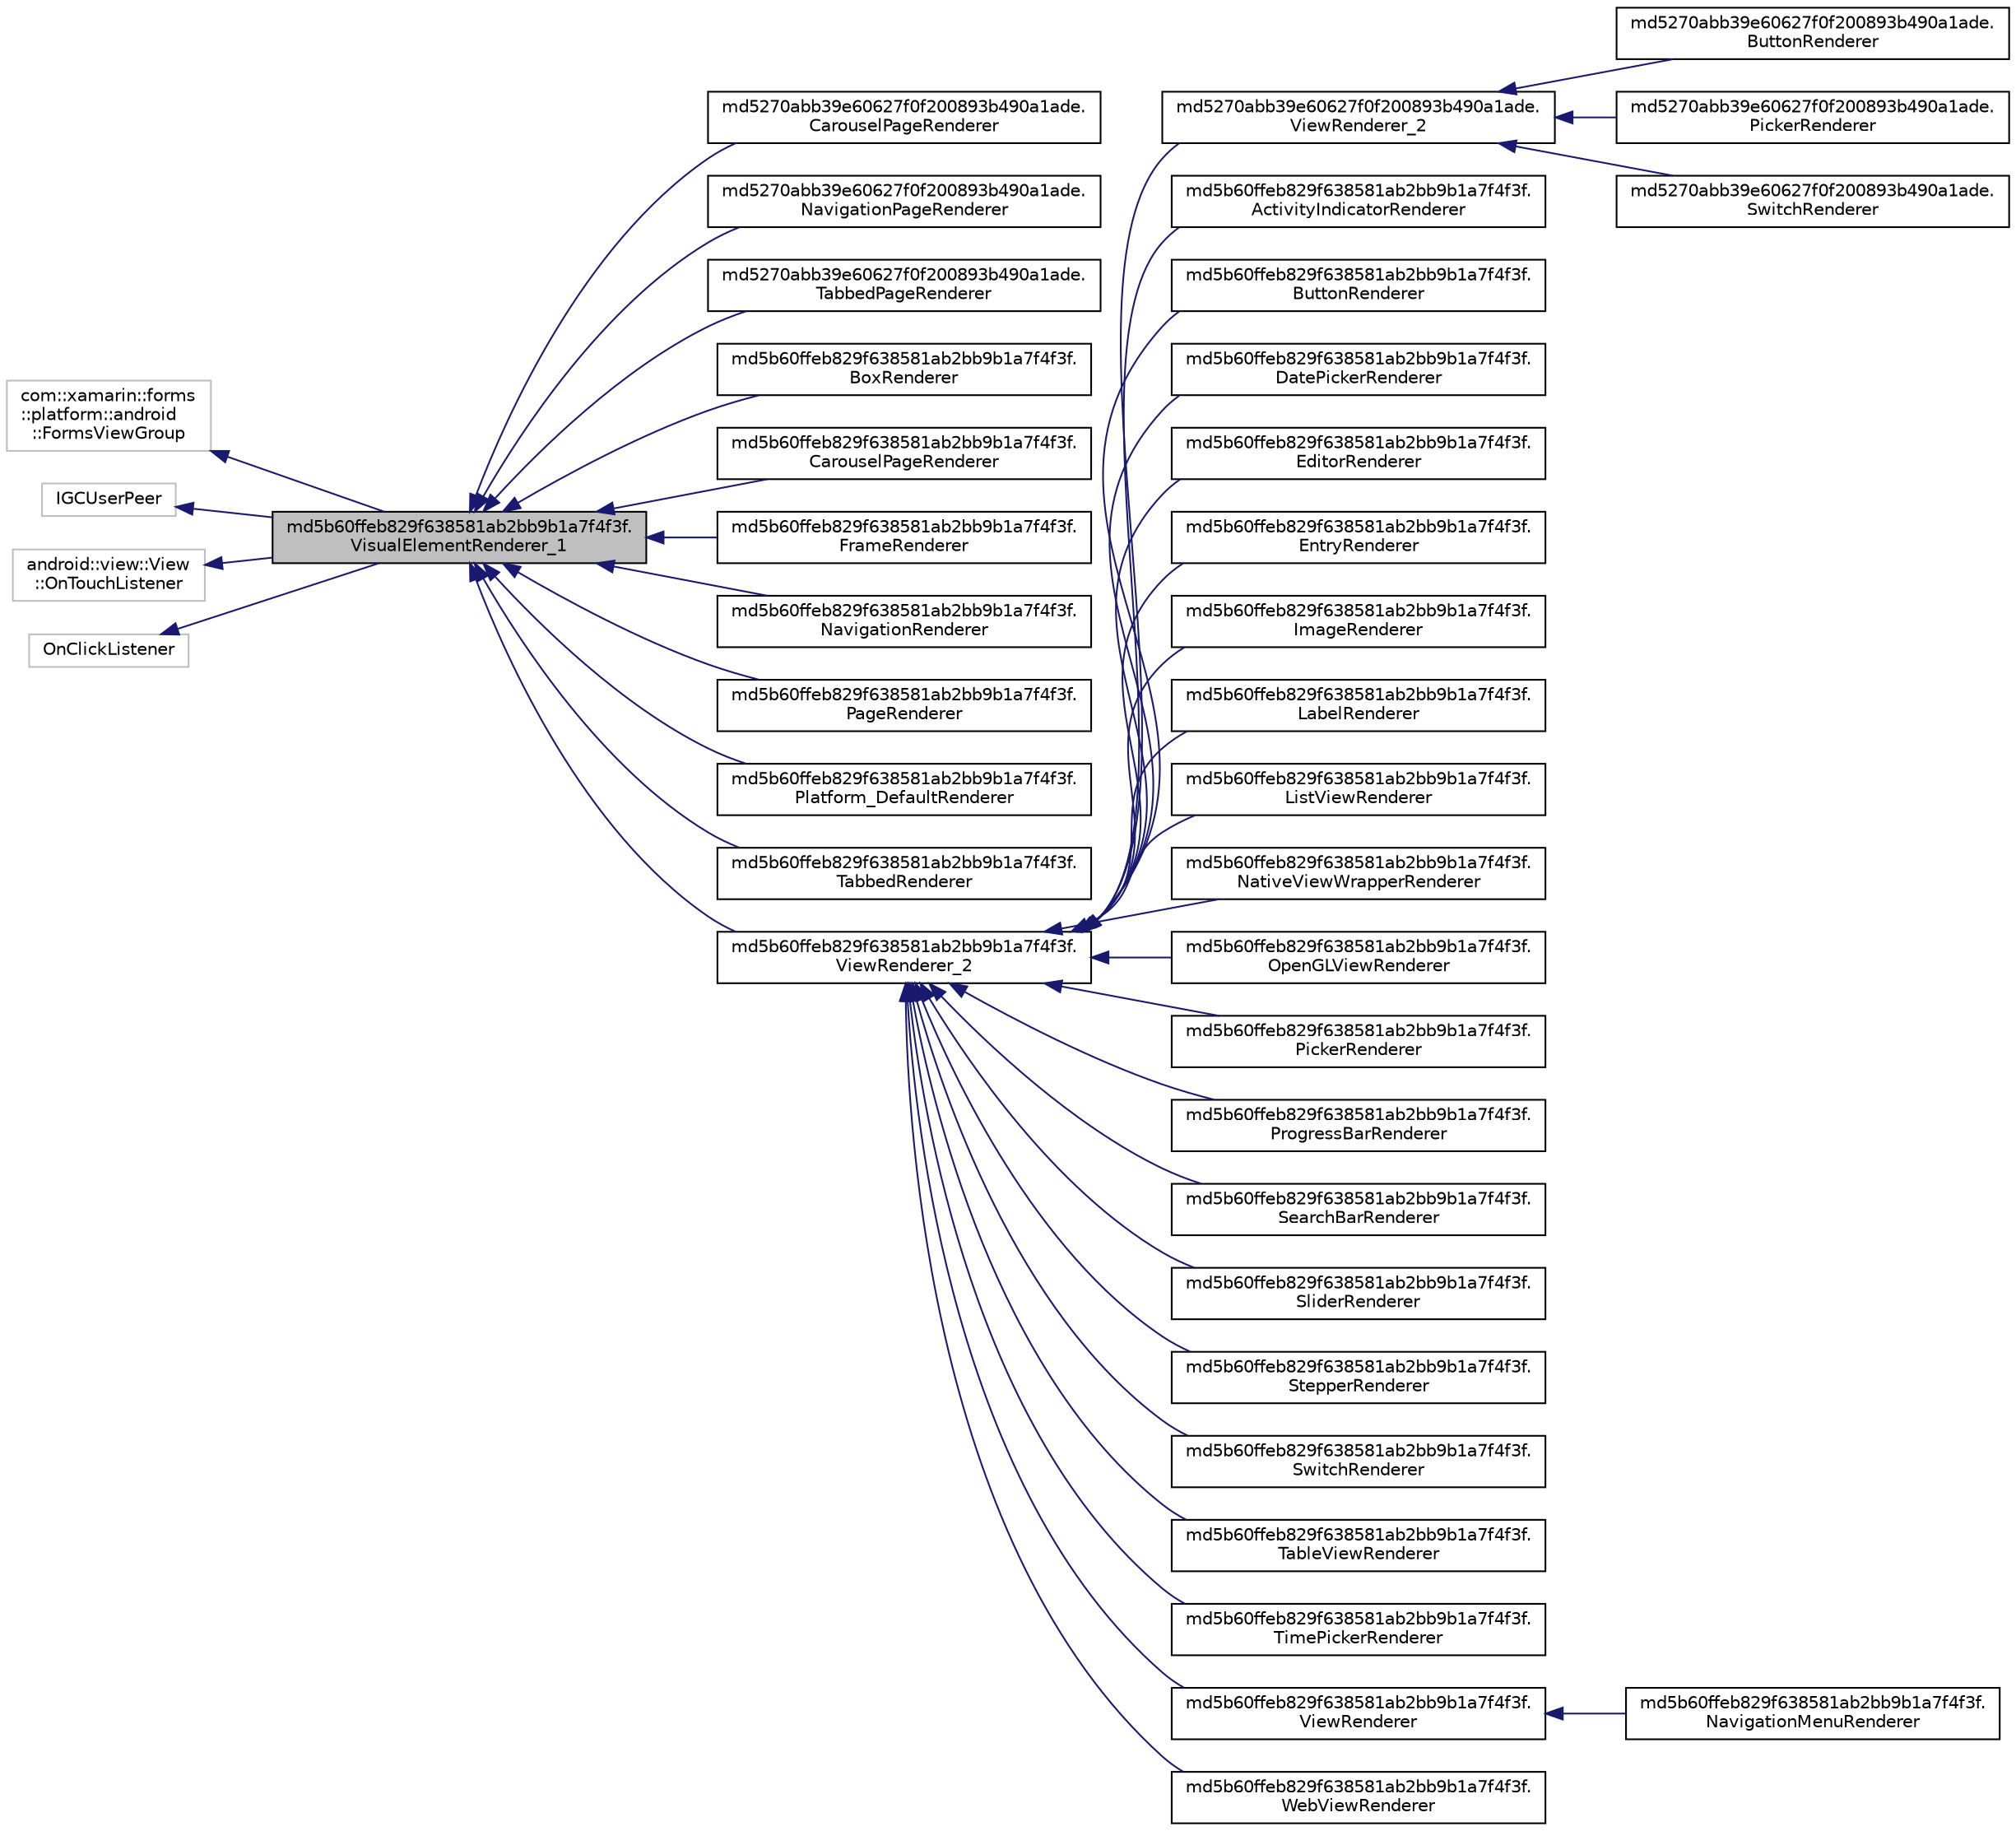 digraph "md5b60ffeb829f638581ab2bb9b1a7f4f3f.VisualElementRenderer_1"
{
  edge [fontname="Helvetica",fontsize="10",labelfontname="Helvetica",labelfontsize="10"];
  node [fontname="Helvetica",fontsize="10",shape=record];
  rankdir="LR";
  Node0 [label="md5b60ffeb829f638581ab2bb9b1a7f4f3f.\lVisualElementRenderer_1",height=0.2,width=0.4,color="black", fillcolor="grey75", style="filled", fontcolor="black"];
  Node1 -> Node0 [dir="back",color="midnightblue",fontsize="10",style="solid",fontname="Helvetica"];
  Node1 [label="com::xamarin::forms\l::platform::android\l::FormsViewGroup",height=0.2,width=0.4,color="grey75", fillcolor="white", style="filled"];
  Node2 -> Node0 [dir="back",color="midnightblue",fontsize="10",style="solid",fontname="Helvetica"];
  Node2 [label="IGCUserPeer",height=0.2,width=0.4,color="grey75", fillcolor="white", style="filled"];
  Node3 -> Node0 [dir="back",color="midnightblue",fontsize="10",style="solid",fontname="Helvetica"];
  Node3 [label="android::view::View\l::OnTouchListener",height=0.2,width=0.4,color="grey75", fillcolor="white", style="filled"];
  Node4 -> Node0 [dir="back",color="midnightblue",fontsize="10",style="solid",fontname="Helvetica"];
  Node4 [label="OnClickListener",height=0.2,width=0.4,color="grey75", fillcolor="white", style="filled"];
  Node0 -> Node5 [dir="back",color="midnightblue",fontsize="10",style="solid",fontname="Helvetica"];
  Node5 [label="md5270abb39e60627f0f200893b490a1ade.\lCarouselPageRenderer",height=0.2,width=0.4,color="black", fillcolor="white", style="filled",URL="$classmd5270abb39e60627f0f200893b490a1ade_1_1_carousel_page_renderer.html"];
  Node0 -> Node6 [dir="back",color="midnightblue",fontsize="10",style="solid",fontname="Helvetica"];
  Node6 [label="md5270abb39e60627f0f200893b490a1ade.\lNavigationPageRenderer",height=0.2,width=0.4,color="black", fillcolor="white", style="filled",URL="$classmd5270abb39e60627f0f200893b490a1ade_1_1_navigation_page_renderer.html"];
  Node0 -> Node7 [dir="back",color="midnightblue",fontsize="10",style="solid",fontname="Helvetica"];
  Node7 [label="md5270abb39e60627f0f200893b490a1ade.\lTabbedPageRenderer",height=0.2,width=0.4,color="black", fillcolor="white", style="filled",URL="$classmd5270abb39e60627f0f200893b490a1ade_1_1_tabbed_page_renderer.html"];
  Node0 -> Node8 [dir="back",color="midnightblue",fontsize="10",style="solid",fontname="Helvetica"];
  Node8 [label="md5b60ffeb829f638581ab2bb9b1a7f4f3f.\lBoxRenderer",height=0.2,width=0.4,color="black", fillcolor="white", style="filled",URL="$classmd5b60ffeb829f638581ab2bb9b1a7f4f3f_1_1_box_renderer.html"];
  Node0 -> Node9 [dir="back",color="midnightblue",fontsize="10",style="solid",fontname="Helvetica"];
  Node9 [label="md5b60ffeb829f638581ab2bb9b1a7f4f3f.\lCarouselPageRenderer",height=0.2,width=0.4,color="black", fillcolor="white", style="filled",URL="$classmd5b60ffeb829f638581ab2bb9b1a7f4f3f_1_1_carousel_page_renderer.html"];
  Node0 -> Node10 [dir="back",color="midnightblue",fontsize="10",style="solid",fontname="Helvetica"];
  Node10 [label="md5b60ffeb829f638581ab2bb9b1a7f4f3f.\lFrameRenderer",height=0.2,width=0.4,color="black", fillcolor="white", style="filled",URL="$classmd5b60ffeb829f638581ab2bb9b1a7f4f3f_1_1_frame_renderer.html"];
  Node0 -> Node11 [dir="back",color="midnightblue",fontsize="10",style="solid",fontname="Helvetica"];
  Node11 [label="md5b60ffeb829f638581ab2bb9b1a7f4f3f.\lNavigationRenderer",height=0.2,width=0.4,color="black", fillcolor="white", style="filled",URL="$classmd5b60ffeb829f638581ab2bb9b1a7f4f3f_1_1_navigation_renderer.html"];
  Node0 -> Node12 [dir="back",color="midnightblue",fontsize="10",style="solid",fontname="Helvetica"];
  Node12 [label="md5b60ffeb829f638581ab2bb9b1a7f4f3f.\lPageRenderer",height=0.2,width=0.4,color="black", fillcolor="white", style="filled",URL="$classmd5b60ffeb829f638581ab2bb9b1a7f4f3f_1_1_page_renderer.html"];
  Node0 -> Node13 [dir="back",color="midnightblue",fontsize="10",style="solid",fontname="Helvetica"];
  Node13 [label="md5b60ffeb829f638581ab2bb9b1a7f4f3f.\lPlatform_DefaultRenderer",height=0.2,width=0.4,color="black", fillcolor="white", style="filled",URL="$classmd5b60ffeb829f638581ab2bb9b1a7f4f3f_1_1_platform___default_renderer.html"];
  Node0 -> Node14 [dir="back",color="midnightblue",fontsize="10",style="solid",fontname="Helvetica"];
  Node14 [label="md5b60ffeb829f638581ab2bb9b1a7f4f3f.\lTabbedRenderer",height=0.2,width=0.4,color="black", fillcolor="white", style="filled",URL="$classmd5b60ffeb829f638581ab2bb9b1a7f4f3f_1_1_tabbed_renderer.html"];
  Node0 -> Node15 [dir="back",color="midnightblue",fontsize="10",style="solid",fontname="Helvetica"];
  Node15 [label="md5b60ffeb829f638581ab2bb9b1a7f4f3f.\lViewRenderer_2",height=0.2,width=0.4,color="black", fillcolor="white", style="filled",URL="$classmd5b60ffeb829f638581ab2bb9b1a7f4f3f_1_1_view_renderer__2.html"];
  Node15 -> Node16 [dir="back",color="midnightblue",fontsize="10",style="solid",fontname="Helvetica"];
  Node16 [label="md5270abb39e60627f0f200893b490a1ade.\lViewRenderer_2",height=0.2,width=0.4,color="black", fillcolor="white", style="filled",URL="$classmd5270abb39e60627f0f200893b490a1ade_1_1_view_renderer__2.html"];
  Node16 -> Node17 [dir="back",color="midnightblue",fontsize="10",style="solid",fontname="Helvetica"];
  Node17 [label="md5270abb39e60627f0f200893b490a1ade.\lButtonRenderer",height=0.2,width=0.4,color="black", fillcolor="white", style="filled",URL="$classmd5270abb39e60627f0f200893b490a1ade_1_1_button_renderer.html"];
  Node16 -> Node18 [dir="back",color="midnightblue",fontsize="10",style="solid",fontname="Helvetica"];
  Node18 [label="md5270abb39e60627f0f200893b490a1ade.\lPickerRenderer",height=0.2,width=0.4,color="black", fillcolor="white", style="filled",URL="$classmd5270abb39e60627f0f200893b490a1ade_1_1_picker_renderer.html"];
  Node16 -> Node19 [dir="back",color="midnightblue",fontsize="10",style="solid",fontname="Helvetica"];
  Node19 [label="md5270abb39e60627f0f200893b490a1ade.\lSwitchRenderer",height=0.2,width=0.4,color="black", fillcolor="white", style="filled",URL="$classmd5270abb39e60627f0f200893b490a1ade_1_1_switch_renderer.html"];
  Node15 -> Node20 [dir="back",color="midnightblue",fontsize="10",style="solid",fontname="Helvetica"];
  Node20 [label="md5b60ffeb829f638581ab2bb9b1a7f4f3f.\lActivityIndicatorRenderer",height=0.2,width=0.4,color="black", fillcolor="white", style="filled",URL="$classmd5b60ffeb829f638581ab2bb9b1a7f4f3f_1_1_activity_indicator_renderer.html"];
  Node15 -> Node21 [dir="back",color="midnightblue",fontsize="10",style="solid",fontname="Helvetica"];
  Node21 [label="md5b60ffeb829f638581ab2bb9b1a7f4f3f.\lButtonRenderer",height=0.2,width=0.4,color="black", fillcolor="white", style="filled",URL="$classmd5b60ffeb829f638581ab2bb9b1a7f4f3f_1_1_button_renderer.html"];
  Node15 -> Node22 [dir="back",color="midnightblue",fontsize="10",style="solid",fontname="Helvetica"];
  Node22 [label="md5b60ffeb829f638581ab2bb9b1a7f4f3f.\lDatePickerRenderer",height=0.2,width=0.4,color="black", fillcolor="white", style="filled",URL="$classmd5b60ffeb829f638581ab2bb9b1a7f4f3f_1_1_date_picker_renderer.html"];
  Node15 -> Node23 [dir="back",color="midnightblue",fontsize="10",style="solid",fontname="Helvetica"];
  Node23 [label="md5b60ffeb829f638581ab2bb9b1a7f4f3f.\lEditorRenderer",height=0.2,width=0.4,color="black", fillcolor="white", style="filled",URL="$classmd5b60ffeb829f638581ab2bb9b1a7f4f3f_1_1_editor_renderer.html"];
  Node15 -> Node24 [dir="back",color="midnightblue",fontsize="10",style="solid",fontname="Helvetica"];
  Node24 [label="md5b60ffeb829f638581ab2bb9b1a7f4f3f.\lEntryRenderer",height=0.2,width=0.4,color="black", fillcolor="white", style="filled",URL="$classmd5b60ffeb829f638581ab2bb9b1a7f4f3f_1_1_entry_renderer.html"];
  Node15 -> Node25 [dir="back",color="midnightblue",fontsize="10",style="solid",fontname="Helvetica"];
  Node25 [label="md5b60ffeb829f638581ab2bb9b1a7f4f3f.\lImageRenderer",height=0.2,width=0.4,color="black", fillcolor="white", style="filled",URL="$classmd5b60ffeb829f638581ab2bb9b1a7f4f3f_1_1_image_renderer.html"];
  Node15 -> Node26 [dir="back",color="midnightblue",fontsize="10",style="solid",fontname="Helvetica"];
  Node26 [label="md5b60ffeb829f638581ab2bb9b1a7f4f3f.\lLabelRenderer",height=0.2,width=0.4,color="black", fillcolor="white", style="filled",URL="$classmd5b60ffeb829f638581ab2bb9b1a7f4f3f_1_1_label_renderer.html"];
  Node15 -> Node27 [dir="back",color="midnightblue",fontsize="10",style="solid",fontname="Helvetica"];
  Node27 [label="md5b60ffeb829f638581ab2bb9b1a7f4f3f.\lListViewRenderer",height=0.2,width=0.4,color="black", fillcolor="white", style="filled",URL="$classmd5b60ffeb829f638581ab2bb9b1a7f4f3f_1_1_list_view_renderer.html"];
  Node15 -> Node28 [dir="back",color="midnightblue",fontsize="10",style="solid",fontname="Helvetica"];
  Node28 [label="md5b60ffeb829f638581ab2bb9b1a7f4f3f.\lNativeViewWrapperRenderer",height=0.2,width=0.4,color="black", fillcolor="white", style="filled",URL="$classmd5b60ffeb829f638581ab2bb9b1a7f4f3f_1_1_native_view_wrapper_renderer.html"];
  Node15 -> Node29 [dir="back",color="midnightblue",fontsize="10",style="solid",fontname="Helvetica"];
  Node29 [label="md5b60ffeb829f638581ab2bb9b1a7f4f3f.\lOpenGLViewRenderer",height=0.2,width=0.4,color="black", fillcolor="white", style="filled",URL="$classmd5b60ffeb829f638581ab2bb9b1a7f4f3f_1_1_open_g_l_view_renderer.html"];
  Node15 -> Node30 [dir="back",color="midnightblue",fontsize="10",style="solid",fontname="Helvetica"];
  Node30 [label="md5b60ffeb829f638581ab2bb9b1a7f4f3f.\lPickerRenderer",height=0.2,width=0.4,color="black", fillcolor="white", style="filled",URL="$classmd5b60ffeb829f638581ab2bb9b1a7f4f3f_1_1_picker_renderer.html"];
  Node15 -> Node31 [dir="back",color="midnightblue",fontsize="10",style="solid",fontname="Helvetica"];
  Node31 [label="md5b60ffeb829f638581ab2bb9b1a7f4f3f.\lProgressBarRenderer",height=0.2,width=0.4,color="black", fillcolor="white", style="filled",URL="$classmd5b60ffeb829f638581ab2bb9b1a7f4f3f_1_1_progress_bar_renderer.html"];
  Node15 -> Node32 [dir="back",color="midnightblue",fontsize="10",style="solid",fontname="Helvetica"];
  Node32 [label="md5b60ffeb829f638581ab2bb9b1a7f4f3f.\lSearchBarRenderer",height=0.2,width=0.4,color="black", fillcolor="white", style="filled",URL="$classmd5b60ffeb829f638581ab2bb9b1a7f4f3f_1_1_search_bar_renderer.html"];
  Node15 -> Node33 [dir="back",color="midnightblue",fontsize="10",style="solid",fontname="Helvetica"];
  Node33 [label="md5b60ffeb829f638581ab2bb9b1a7f4f3f.\lSliderRenderer",height=0.2,width=0.4,color="black", fillcolor="white", style="filled",URL="$classmd5b60ffeb829f638581ab2bb9b1a7f4f3f_1_1_slider_renderer.html"];
  Node15 -> Node34 [dir="back",color="midnightblue",fontsize="10",style="solid",fontname="Helvetica"];
  Node34 [label="md5b60ffeb829f638581ab2bb9b1a7f4f3f.\lStepperRenderer",height=0.2,width=0.4,color="black", fillcolor="white", style="filled",URL="$classmd5b60ffeb829f638581ab2bb9b1a7f4f3f_1_1_stepper_renderer.html"];
  Node15 -> Node35 [dir="back",color="midnightblue",fontsize="10",style="solid",fontname="Helvetica"];
  Node35 [label="md5b60ffeb829f638581ab2bb9b1a7f4f3f.\lSwitchRenderer",height=0.2,width=0.4,color="black", fillcolor="white", style="filled",URL="$classmd5b60ffeb829f638581ab2bb9b1a7f4f3f_1_1_switch_renderer.html"];
  Node15 -> Node36 [dir="back",color="midnightblue",fontsize="10",style="solid",fontname="Helvetica"];
  Node36 [label="md5b60ffeb829f638581ab2bb9b1a7f4f3f.\lTableViewRenderer",height=0.2,width=0.4,color="black", fillcolor="white", style="filled",URL="$classmd5b60ffeb829f638581ab2bb9b1a7f4f3f_1_1_table_view_renderer.html"];
  Node15 -> Node37 [dir="back",color="midnightblue",fontsize="10",style="solid",fontname="Helvetica"];
  Node37 [label="md5b60ffeb829f638581ab2bb9b1a7f4f3f.\lTimePickerRenderer",height=0.2,width=0.4,color="black", fillcolor="white", style="filled",URL="$classmd5b60ffeb829f638581ab2bb9b1a7f4f3f_1_1_time_picker_renderer.html"];
  Node15 -> Node38 [dir="back",color="midnightblue",fontsize="10",style="solid",fontname="Helvetica"];
  Node38 [label="md5b60ffeb829f638581ab2bb9b1a7f4f3f.\lViewRenderer",height=0.2,width=0.4,color="black", fillcolor="white", style="filled",URL="$classmd5b60ffeb829f638581ab2bb9b1a7f4f3f_1_1_view_renderer.html"];
  Node38 -> Node39 [dir="back",color="midnightblue",fontsize="10",style="solid",fontname="Helvetica"];
  Node39 [label="md5b60ffeb829f638581ab2bb9b1a7f4f3f.\lNavigationMenuRenderer",height=0.2,width=0.4,color="black", fillcolor="white", style="filled",URL="$classmd5b60ffeb829f638581ab2bb9b1a7f4f3f_1_1_navigation_menu_renderer.html"];
  Node15 -> Node40 [dir="back",color="midnightblue",fontsize="10",style="solid",fontname="Helvetica"];
  Node40 [label="md5b60ffeb829f638581ab2bb9b1a7f4f3f.\lWebViewRenderer",height=0.2,width=0.4,color="black", fillcolor="white", style="filled",URL="$classmd5b60ffeb829f638581ab2bb9b1a7f4f3f_1_1_web_view_renderer.html"];
}
